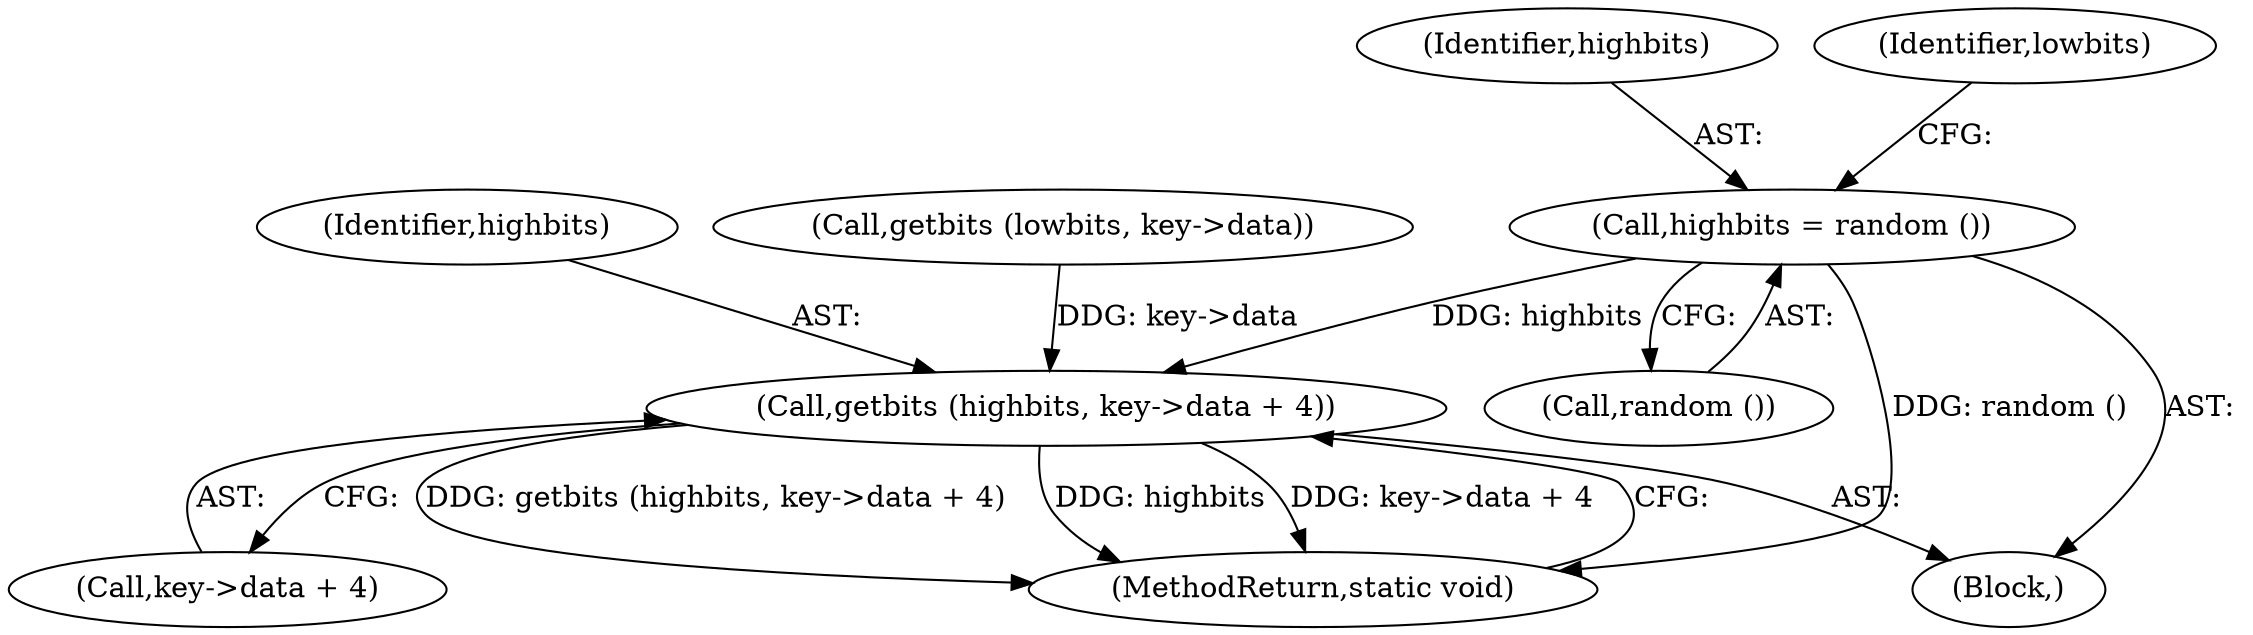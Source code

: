 digraph "0_libXdmcp_0554324ec6bbc2071f5d1f8ad211a1643e29eb1f@API" {
"1000119" [label="(Call,highbits = random ())"];
"1000127" [label="(Call,getbits (highbits, key->data + 4))"];
"1000134" [label="(MethodReturn,static void)"];
"1000119" [label="(Call,highbits = random ())"];
"1000127" [label="(Call,getbits (highbits, key->data + 4))"];
"1000120" [label="(Identifier,highbits)"];
"1000121" [label="(Call,random ())"];
"1000123" [label="(Identifier,lowbits)"];
"1000129" [label="(Call,key->data + 4)"];
"1000122" [label="(Call,getbits (lowbits, key->data))"];
"1000104" [label="(Block,)"];
"1000128" [label="(Identifier,highbits)"];
"1000119" -> "1000104"  [label="AST: "];
"1000119" -> "1000121"  [label="CFG: "];
"1000120" -> "1000119"  [label="AST: "];
"1000121" -> "1000119"  [label="AST: "];
"1000123" -> "1000119"  [label="CFG: "];
"1000119" -> "1000134"  [label="DDG: random ()"];
"1000119" -> "1000127"  [label="DDG: highbits"];
"1000127" -> "1000104"  [label="AST: "];
"1000127" -> "1000129"  [label="CFG: "];
"1000128" -> "1000127"  [label="AST: "];
"1000129" -> "1000127"  [label="AST: "];
"1000134" -> "1000127"  [label="CFG: "];
"1000127" -> "1000134"  [label="DDG: getbits (highbits, key->data + 4)"];
"1000127" -> "1000134"  [label="DDG: highbits"];
"1000127" -> "1000134"  [label="DDG: key->data + 4"];
"1000122" -> "1000127"  [label="DDG: key->data"];
}
